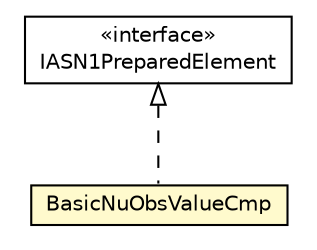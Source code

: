 #!/usr/local/bin/dot
#
# Class diagram 
# Generated by UMLGraph version R5_6-24-gf6e263 (http://www.umlgraph.org/)
#

digraph G {
	edge [fontname="Helvetica",fontsize=10,labelfontname="Helvetica",labelfontsize=10];
	node [fontname="Helvetica",fontsize=10,shape=plaintext];
	nodesep=0.25;
	ranksep=0.5;
	// org.universAAL.lddi.lib.ieeex73std.org.bn.coders.IASN1PreparedElement
	c2247796 [label=<<table title="org.universAAL.lddi.lib.ieeex73std.org.bn.coders.IASN1PreparedElement" border="0" cellborder="1" cellspacing="0" cellpadding="2" port="p" href="../../org/bn/coders/IASN1PreparedElement.html">
		<tr><td><table border="0" cellspacing="0" cellpadding="1">
<tr><td align="center" balign="center"> &#171;interface&#187; </td></tr>
<tr><td align="center" balign="center"> IASN1PreparedElement </td></tr>
		</table></td></tr>
		</table>>, URL="../../org/bn/coders/IASN1PreparedElement.html", fontname="Helvetica", fontcolor="black", fontsize=10.0];
	// org.universAAL.lddi.lib.ieeex73std.x73.p20601.BasicNuObsValueCmp
	c2247937 [label=<<table title="org.universAAL.lddi.lib.ieeex73std.x73.p20601.BasicNuObsValueCmp" border="0" cellborder="1" cellspacing="0" cellpadding="2" port="p" bgcolor="lemonChiffon" href="./BasicNuObsValueCmp.html">
		<tr><td><table border="0" cellspacing="0" cellpadding="1">
<tr><td align="center" balign="center"> BasicNuObsValueCmp </td></tr>
		</table></td></tr>
		</table>>, URL="./BasicNuObsValueCmp.html", fontname="Helvetica", fontcolor="black", fontsize=10.0];
	//org.universAAL.lddi.lib.ieeex73std.x73.p20601.BasicNuObsValueCmp implements org.universAAL.lddi.lib.ieeex73std.org.bn.coders.IASN1PreparedElement
	c2247796:p -> c2247937:p [dir=back,arrowtail=empty,style=dashed];
}

